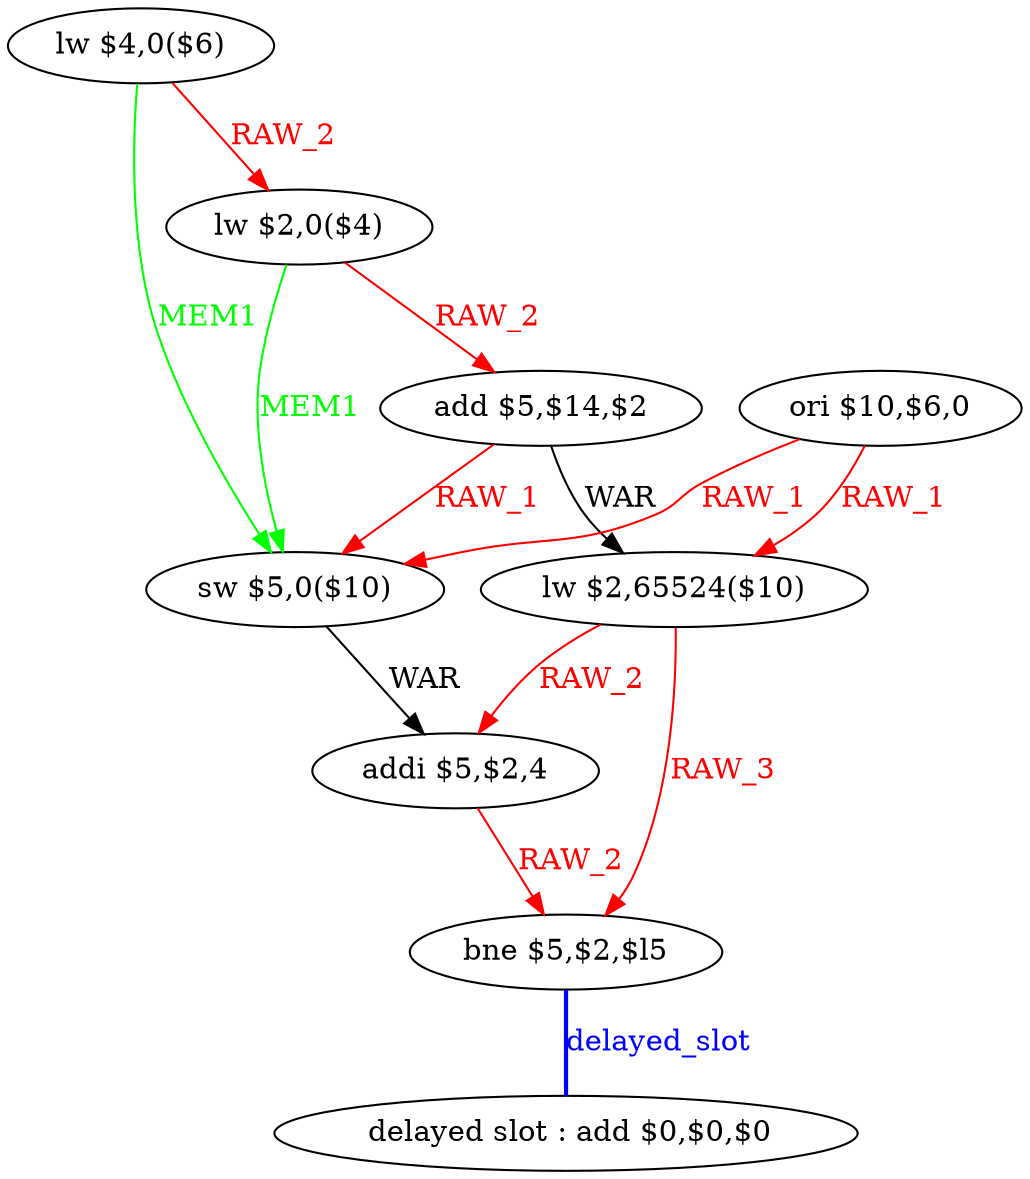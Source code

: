 digraph G1 {
node [shape = ellipse];
i8 [label = " delayed slot : add $0,$0,$0"] ;
i7 ->  i8 [style = bold, dir= none, fontcolor = blue, color = blue, label= "delayed_slot"];
i7 [label = "bne $5,$2,$l5"] ;
i0 [label = "lw $4,0($6)"] ;
i0 ->  i4 [color = green, fontcolor = green, label= "MEM1"];
i0 ->  i1 [color = red, fontcolor = red, label= "RAW_2"];
i4 [label = "sw $5,0($10)"] ;
i4 ->  i6 [label= "WAR"];
i6 [label = "addi $5,$2,4"] ;
i6 ->  i7 [color = red, fontcolor = red, label= "RAW_2"];
i1 [label = "lw $2,0($4)"] ;
i1 ->  i4 [color = green, fontcolor = green, label= "MEM1"];
i1 ->  i2 [color = red, fontcolor = red, label= "RAW_2"];
i2 [label = "add $5,$14,$2"] ;
i2 ->  i5 [label= "WAR"];
i2 ->  i4 [color = red, fontcolor = red, label= "RAW_1"];
i5 [label = "lw $2,65524($10)"] ;
i5 ->  i7 [color = red, fontcolor = red, label= "RAW_3"];
i5 ->  i6 [color = red, fontcolor = red, label= "RAW_2"];
i3 [label = "ori $10,$6,0"] ;
i3 ->  i5 [color = red, fontcolor = red, label= "RAW_1"];
i3 ->  i4 [color = red, fontcolor = red, label= "RAW_1"];
}
